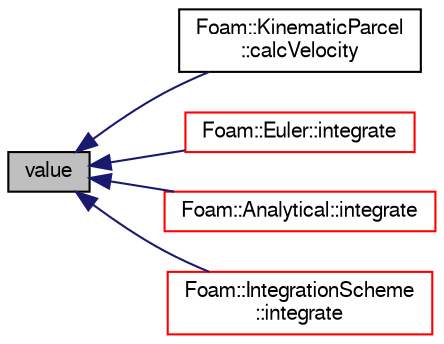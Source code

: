 digraph "value"
{
  bgcolor="transparent";
  edge [fontname="FreeSans",fontsize="10",labelfontname="FreeSans",labelfontsize="10"];
  node [fontname="FreeSans",fontsize="10",shape=record];
  rankdir="LR";
  Node3 [label="value",height=0.2,width=0.4,color="black", fillcolor="grey75", style="filled", fontcolor="black"];
  Node3 -> Node4 [dir="back",color="midnightblue",fontsize="10",style="solid",fontname="FreeSans"];
  Node4 [label="Foam::KinematicParcel\l::calcVelocity",height=0.2,width=0.4,color="black",URL="$a23878.html#ad4b1064c43d78ec6b1e82eb57c3a1071"];
  Node3 -> Node5 [dir="back",color="midnightblue",fontsize="10",style="solid",fontname="FreeSans"];
  Node5 [label="Foam::Euler::integrate",height=0.2,width=0.4,color="red",URL="$a23842.html#ae187f49a29e06fd203ac71d19583d280",tooltip="Perform the integration. "];
  Node3 -> Node8 [dir="back",color="midnightblue",fontsize="10",style="solid",fontname="FreeSans"];
  Node8 [label="Foam::Analytical::integrate",height=0.2,width=0.4,color="red",URL="$a23838.html#ae187f49a29e06fd203ac71d19583d280",tooltip="Perform the integration. "];
  Node3 -> Node11 [dir="back",color="midnightblue",fontsize="10",style="solid",fontname="FreeSans"];
  Node11 [label="Foam::IntegrationScheme\l::integrate",height=0.2,width=0.4,color="red",URL="$a23846.html#ae187f49a29e06fd203ac71d19583d280",tooltip="Perform the Integration. "];
}
